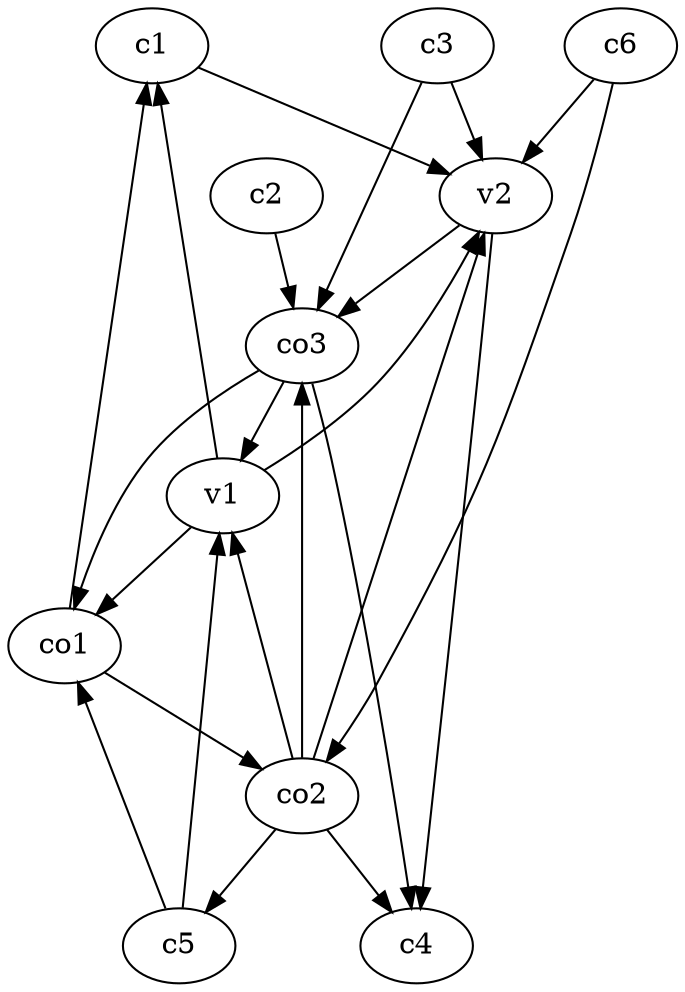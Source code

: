 strict digraph  {
c1;
c2;
c3;
c4;
c5;
c6;
v1;
v2;
co1;
co2;
co3;
c1 -> v2  [weight=1];
c2 -> co3  [weight=1];
c3 -> co3  [weight=1];
c3 -> v2  [weight=1];
c5 -> co1  [weight=1];
c5 -> v1  [weight=1];
c6 -> v2  [weight=1];
c6 -> co2  [weight=1];
v1 -> c1  [weight=1];
v1 -> v2  [weight=1];
v1 -> co1  [weight=1];
v2 -> c4  [weight=1];
v2 -> co3  [weight=1];
co1 -> c1  [weight=1];
co1 -> co2  [weight=1];
co2 -> c4  [weight=1];
co2 -> c5  [weight=1];
co2 -> v2  [weight=1];
co2 -> v1  [weight=1];
co2 -> co3  [weight=1];
co3 -> c4  [weight=1];
co3 -> co1  [weight=1];
co3 -> v1  [weight=1];
}

